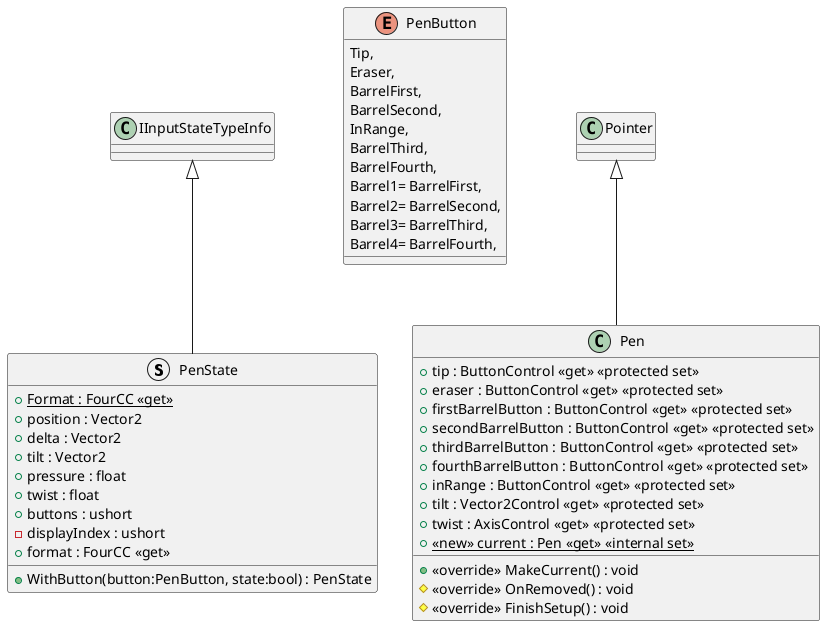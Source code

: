 @startuml
struct PenState {
    + {static} Format : FourCC <<get>>
    + position : Vector2
    + delta : Vector2
    + tilt : Vector2
    + pressure : float
    + twist : float
    + buttons : ushort
    - displayIndex : ushort
    + WithButton(button:PenButton, state:bool) : PenState
    + format : FourCC <<get>>
}
enum PenButton {
    Tip,
    Eraser,
    BarrelFirst,
    BarrelSecond,
    InRange,
    BarrelThird,
    BarrelFourth,
    Barrel1= BarrelFirst,
    Barrel2= BarrelSecond,
    Barrel3= BarrelThird,
    Barrel4= BarrelFourth,
}
class Pen {
    + tip : ButtonControl <<get>> <<protected set>>
    + eraser : ButtonControl <<get>> <<protected set>>
    + firstBarrelButton : ButtonControl <<get>> <<protected set>>
    + secondBarrelButton : ButtonControl <<get>> <<protected set>>
    + thirdBarrelButton : ButtonControl <<get>> <<protected set>>
    + fourthBarrelButton : ButtonControl <<get>> <<protected set>>
    + inRange : ButtonControl <<get>> <<protected set>>
    + tilt : Vector2Control <<get>> <<protected set>>
    + twist : AxisControl <<get>> <<protected set>>
    + <<new>> {static} current : Pen <<get>> <<internal set>>
    + <<override>> MakeCurrent() : void
    # <<override>> OnRemoved() : void
    # <<override>> FinishSetup() : void
}
IInputStateTypeInfo <|-- PenState
Pointer <|-- Pen
@enduml
